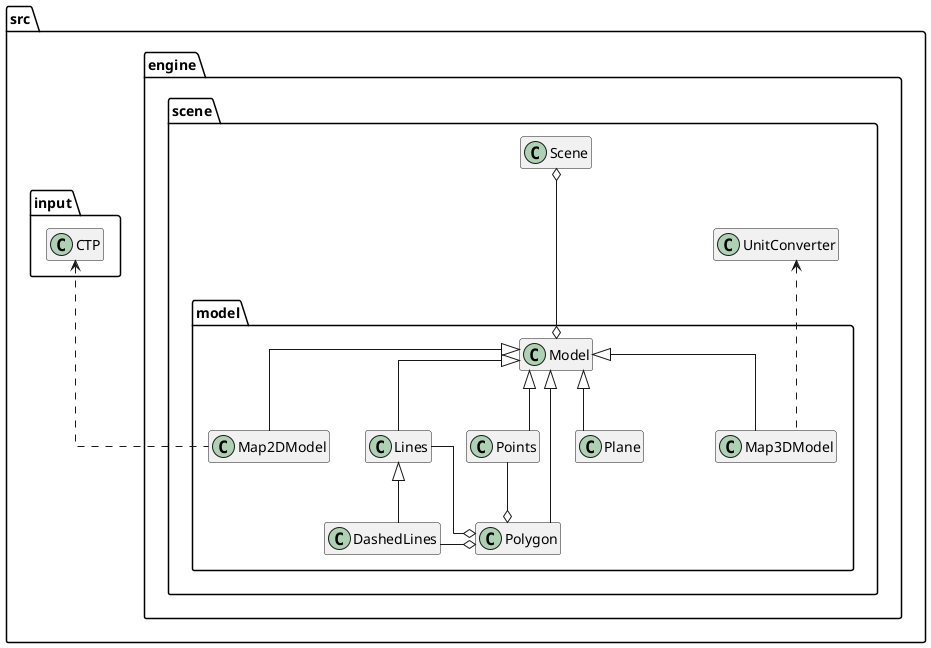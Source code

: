 @startuml

' Template file to use to create the diagrams od the packages.
' Every file must have a sub part called INTERNAL with the internal connections of the package and
' a sub part called EXTERNAL with the external parts.
skinparam linetype polyline
skinparam linetype ortho

!startsub INTERNAL

package src.engine.scene.model {
        class src.engine.scene.model.Model
        class src.engine.scene.model.Points
        class src.engine.scene.model.Map3DModel
        class src.engine.scene.model.Map2DModel
        class src.engine.scene.model.Lines
        class src.engine.scene.model.Polygon
        class src.engine.scene.model.DashedLines
        class src.engine.scene.model.Plane
    }

src.engine.scene.model.Map2DModel -u-|> src.engine.scene.model.Model
src.engine.scene.model.Map3DModel -u-|> src.engine.scene.model.Model
src.engine.scene.model.Polygon -u-|> src.engine.scene.model.Model
src.engine.scene.model.Points -u-|> src.engine.scene.model.Model
src.engine.scene.model.Lines -u-|> src.engine.scene.model.Model
src.engine.scene.model.Plane -u-|> src.engine.scene.model.Model
src.engine.scene.model.DashedLines -u-|> src.engine.scene.model.Lines
src.engine.scene.model.Points --o src.engine.scene.model.Polygon
src.engine.scene.model.Lines --o src.engine.scene.model.Polygon
src.engine.scene.model.DashedLines -r--o src.engine.scene.model.Polygon

!endsub


!startsub EXTERNAL
    src.engine.scene.model.Model o-u--o src.engine.scene.Scene
    src.engine.scene.model.Map2DModel -u..> src.input.CTP
    src.engine.scene.model.Map3DModel -u..> src.engine.scene.UnitConverter
!endsub


' Code that will affect only the current diagram
' can be messy since will not be imported
hide members


@enduml
